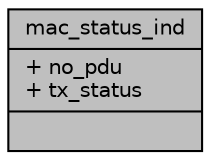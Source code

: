digraph "mac_status_ind"
{
 // LATEX_PDF_SIZE
  edge [fontname="Helvetica",fontsize="10",labelfontname="Helvetica",labelfontsize="10"];
  node [fontname="Helvetica",fontsize="10",shape=record];
  Node1 [label="{mac_status_ind\n|+ no_pdu\l+ tx_status\l|}",height=0.2,width=0.4,color="black", fillcolor="grey75", style="filled", fontcolor="black",tooltip="MAC-STATUS-Ind primitive indicates to RLC for each logical channel the rate at which it may transfer ..."];
}
